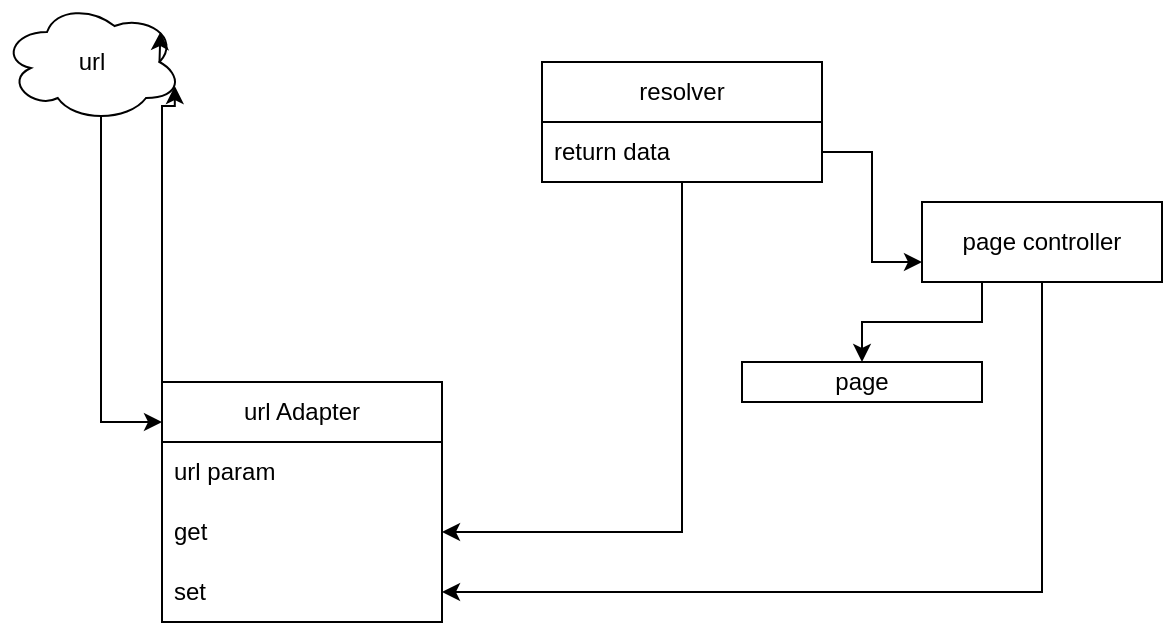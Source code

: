 <mxfile version="21.5.0" type="github">
  <diagram name="Page-1" id="0QLyTCyO84w1juBfAOUN">
    <mxGraphModel dx="3054" dy="595" grid="1" gridSize="10" guides="1" tooltips="1" connect="1" arrows="1" fold="1" page="1" pageScale="1" pageWidth="827" pageHeight="1169" math="0" shadow="0">
      <root>
        <mxCell id="0" />
        <mxCell id="1" parent="0" />
        <mxCell id="F978x5-Za8Gsg4M3BT2W-16" style="edgeStyle=orthogonalEdgeStyle;rounded=0;orthogonalLoop=1;jettySize=auto;html=1;exitX=0.55;exitY=0.95;exitDx=0;exitDy=0;exitPerimeter=0;entryX=0;entryY=0.167;entryDx=0;entryDy=0;entryPerimeter=0;" edge="1" parent="1" source="F978x5-Za8Gsg4M3BT2W-2" target="F978x5-Za8Gsg4M3BT2W-9">
          <mxGeometry relative="1" as="geometry" />
        </mxCell>
        <mxCell id="F978x5-Za8Gsg4M3BT2W-2" value="url" style="ellipse;shape=cloud;whiteSpace=wrap;html=1;" vertex="1" parent="1">
          <mxGeometry x="-1540" y="20" width="90" height="60" as="geometry" />
        </mxCell>
        <mxCell id="F978x5-Za8Gsg4M3BT2W-8" value="page" style="rounded=0;whiteSpace=wrap;html=1;" vertex="1" parent="1">
          <mxGeometry x="-1170" y="200" width="120" height="20" as="geometry" />
        </mxCell>
        <mxCell id="F978x5-Za8Gsg4M3BT2W-15" style="edgeStyle=orthogonalEdgeStyle;rounded=0;orthogonalLoop=1;jettySize=auto;html=1;entryX=0.96;entryY=0.7;entryDx=0;entryDy=0;entryPerimeter=0;exitX=0;exitY=0;exitDx=0;exitDy=0;" edge="1" parent="1" source="F978x5-Za8Gsg4M3BT2W-9" target="F978x5-Za8Gsg4M3BT2W-2">
          <mxGeometry relative="1" as="geometry">
            <Array as="points">
              <mxPoint x="-1460" y="72" />
            </Array>
          </mxGeometry>
        </mxCell>
        <mxCell id="F978x5-Za8Gsg4M3BT2W-9" value="url Adapter" style="swimlane;fontStyle=0;childLayout=stackLayout;horizontal=1;startSize=30;horizontalStack=0;resizeParent=1;resizeParentMax=0;resizeLast=0;collapsible=1;marginBottom=0;whiteSpace=wrap;html=1;" vertex="1" parent="1">
          <mxGeometry x="-1460" y="210" width="140" height="120" as="geometry" />
        </mxCell>
        <mxCell id="F978x5-Za8Gsg4M3BT2W-10" value="url param" style="text;strokeColor=none;fillColor=none;align=left;verticalAlign=middle;spacingLeft=4;spacingRight=4;overflow=hidden;points=[[0,0.5],[1,0.5]];portConstraint=eastwest;rotatable=0;whiteSpace=wrap;html=1;" vertex="1" parent="F978x5-Za8Gsg4M3BT2W-9">
          <mxGeometry y="30" width="140" height="30" as="geometry" />
        </mxCell>
        <mxCell id="F978x5-Za8Gsg4M3BT2W-11" value="get" style="text;strokeColor=none;fillColor=none;align=left;verticalAlign=middle;spacingLeft=4;spacingRight=4;overflow=hidden;points=[[0,0.5],[1,0.5]];portConstraint=eastwest;rotatable=0;whiteSpace=wrap;html=1;" vertex="1" parent="F978x5-Za8Gsg4M3BT2W-9">
          <mxGeometry y="60" width="140" height="30" as="geometry" />
        </mxCell>
        <mxCell id="F978x5-Za8Gsg4M3BT2W-12" value="set" style="text;strokeColor=none;fillColor=none;align=left;verticalAlign=middle;spacingLeft=4;spacingRight=4;overflow=hidden;points=[[0,0.5],[1,0.5]];portConstraint=eastwest;rotatable=0;whiteSpace=wrap;html=1;" vertex="1" parent="F978x5-Za8Gsg4M3BT2W-9">
          <mxGeometry y="90" width="140" height="30" as="geometry" />
        </mxCell>
        <mxCell id="F978x5-Za8Gsg4M3BT2W-20" style="edgeStyle=orthogonalEdgeStyle;rounded=0;orthogonalLoop=1;jettySize=auto;html=1;exitX=0.25;exitY=1;exitDx=0;exitDy=0;" edge="1" parent="1" source="F978x5-Za8Gsg4M3BT2W-14" target="F978x5-Za8Gsg4M3BT2W-8">
          <mxGeometry relative="1" as="geometry" />
        </mxCell>
        <mxCell id="F978x5-Za8Gsg4M3BT2W-21" style="edgeStyle=orthogonalEdgeStyle;rounded=0;orthogonalLoop=1;jettySize=auto;html=1;entryX=1;entryY=0.5;entryDx=0;entryDy=0;" edge="1" parent="1" source="F978x5-Za8Gsg4M3BT2W-14" target="F978x5-Za8Gsg4M3BT2W-12">
          <mxGeometry relative="1" as="geometry" />
        </mxCell>
        <mxCell id="F978x5-Za8Gsg4M3BT2W-14" value="page controller" style="rounded=0;whiteSpace=wrap;html=1;" vertex="1" parent="1">
          <mxGeometry x="-1080" y="120" width="120" height="40" as="geometry" />
        </mxCell>
        <mxCell id="F978x5-Za8Gsg4M3BT2W-17" style="edgeStyle=orthogonalEdgeStyle;rounded=0;orthogonalLoop=1;jettySize=auto;html=1;exitX=0.875;exitY=0.5;exitDx=0;exitDy=0;exitPerimeter=0;entryX=0.88;entryY=0.25;entryDx=0;entryDy=0;entryPerimeter=0;" edge="1" parent="1" source="F978x5-Za8Gsg4M3BT2W-2" target="F978x5-Za8Gsg4M3BT2W-2">
          <mxGeometry relative="1" as="geometry" />
        </mxCell>
        <mxCell id="F978x5-Za8Gsg4M3BT2W-26" style="edgeStyle=orthogonalEdgeStyle;rounded=0;orthogonalLoop=1;jettySize=auto;html=1;entryX=1;entryY=0.5;entryDx=0;entryDy=0;" edge="1" parent="1" source="F978x5-Za8Gsg4M3BT2W-22" target="F978x5-Za8Gsg4M3BT2W-11">
          <mxGeometry relative="1" as="geometry" />
        </mxCell>
        <mxCell id="F978x5-Za8Gsg4M3BT2W-22" value="resolver" style="swimlane;fontStyle=0;childLayout=stackLayout;horizontal=1;startSize=30;horizontalStack=0;resizeParent=1;resizeParentMax=0;resizeLast=0;collapsible=1;marginBottom=0;whiteSpace=wrap;html=1;" vertex="1" parent="1">
          <mxGeometry x="-1270" y="50" width="140" height="60" as="geometry" />
        </mxCell>
        <mxCell id="F978x5-Za8Gsg4M3BT2W-23" value="return data" style="text;strokeColor=none;fillColor=none;align=left;verticalAlign=middle;spacingLeft=4;spacingRight=4;overflow=hidden;points=[[0,0.5],[1,0.5]];portConstraint=eastwest;rotatable=0;whiteSpace=wrap;html=1;" vertex="1" parent="F978x5-Za8Gsg4M3BT2W-22">
          <mxGeometry y="30" width="140" height="30" as="geometry" />
        </mxCell>
        <mxCell id="F978x5-Za8Gsg4M3BT2W-28" style="edgeStyle=orthogonalEdgeStyle;rounded=0;orthogonalLoop=1;jettySize=auto;html=1;entryX=0;entryY=0.75;entryDx=0;entryDy=0;" edge="1" parent="1" source="F978x5-Za8Gsg4M3BT2W-23" target="F978x5-Za8Gsg4M3BT2W-14">
          <mxGeometry relative="1" as="geometry" />
        </mxCell>
      </root>
    </mxGraphModel>
  </diagram>
</mxfile>
